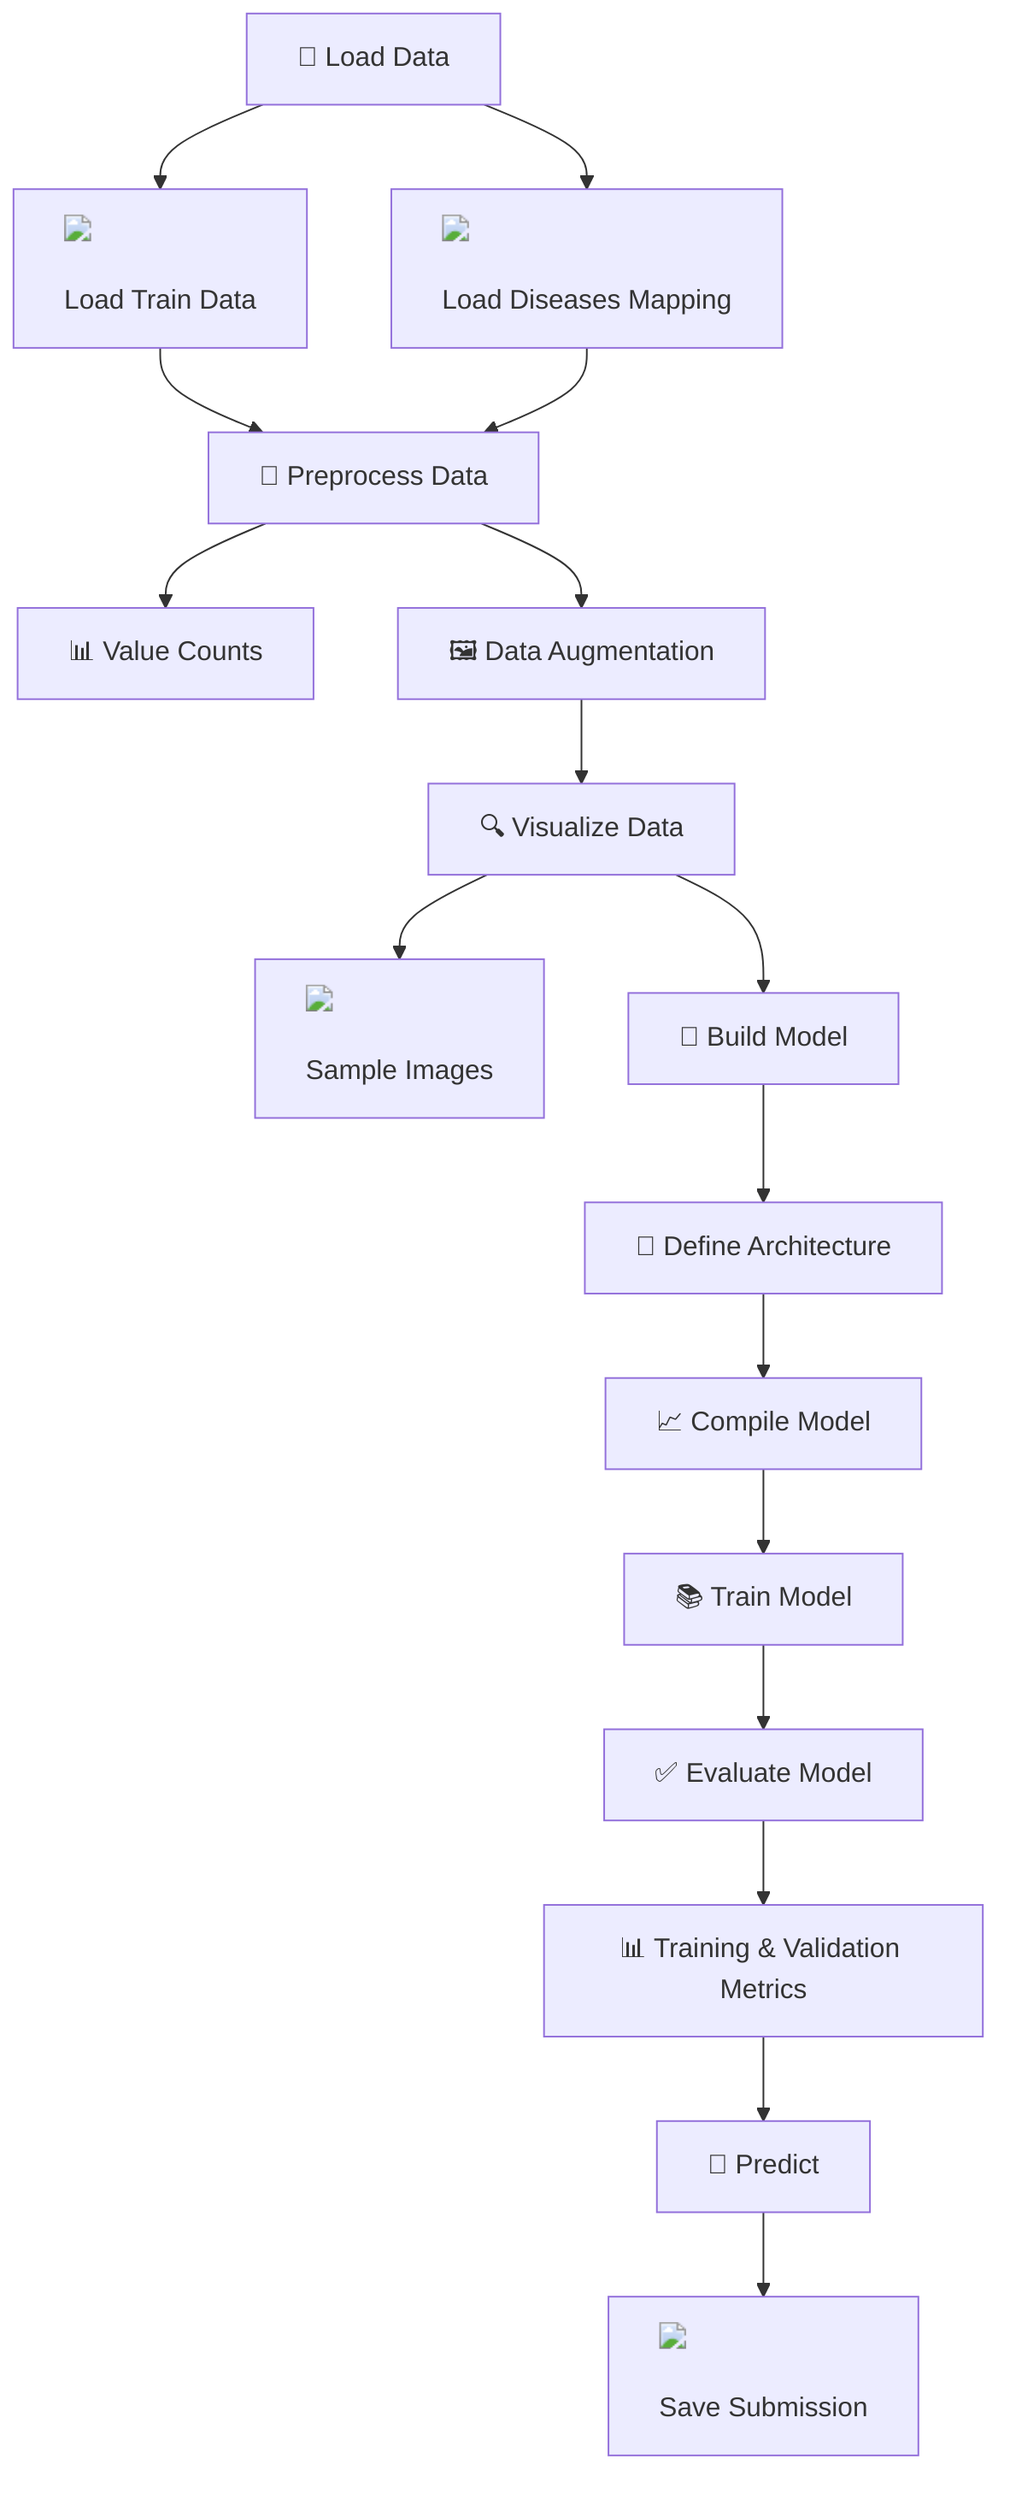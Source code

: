 flowchart TD
    A["📁 Load Data"]
    A1["<img src='file.svg'/> <br/> Load Train Data"]
    A2["<img src='file.svg'/> <br/> Load Diseases Mapping"]
    B["🔄 Preprocess Data"]
    B1["📊 Value Counts"]
    B2["🖼️ Data Augmentation"]
    C["🔍 Visualize Data"]
    C1["<img src='scatter_plot_template.svg'/> <br/> Sample Images"]
    D["🔧 Build Model"]
    D1["🧠 Define Architecture"]
    D2["📈 Compile Model"]
    E["📚 Train Model"]
    F["✅ Evaluate Model"]
    F1["📊 Training & Validation Metrics"]
    G["🔮 Predict"]
    G1["<img src='file.svg'/> <br/> Save Submission"]

    A --> A1
    A --> A2
    A1 --> B
    A2 --> B
    B --> B1
    B --> B2
    B2 --> C
    C --> C1
    C --> D
    D --> D1
    D1 --> D2
    D2 --> E
    E --> F
    F --> F1
    F1 --> G
    G --> G1
